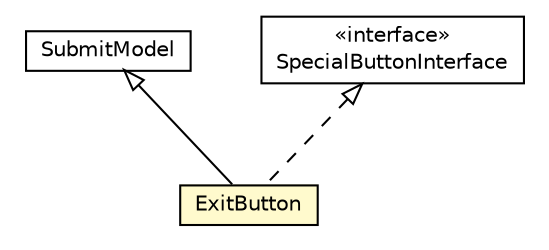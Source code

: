 #!/usr/local/bin/dot
#
# Class diagram 
# Generated by UMLGraph version R5_6-24-gf6e263 (http://www.umlgraph.org/)
#

digraph G {
	edge [fontname="Helvetica",fontsize=10,labelfontname="Helvetica",labelfontsize=10];
	node [fontname="Helvetica",fontsize=10,shape=plaintext];
	nodesep=0.25;
	ranksep=0.5;
	// org.universAAL.ui.handler.gui.swing.model.FormControl.SubmitModel
	c3950524 [label=<<table title="org.universAAL.ui.handler.gui.swing.model.FormControl.SubmitModel" border="0" cellborder="1" cellspacing="0" cellpadding="2" port="p" href="../FormControl/SubmitModel.html">
		<tr><td><table border="0" cellspacing="0" cellpadding="1">
<tr><td align="center" balign="center"> SubmitModel </td></tr>
		</table></td></tr>
		</table>>, URL="../FormControl/SubmitModel.html", fontname="Helvetica", fontcolor="black", fontsize=10.0];
	// org.universAAL.ui.handler.gui.swing.model.special.SpecialButtonInterface
	c3950544 [label=<<table title="org.universAAL.ui.handler.gui.swing.model.special.SpecialButtonInterface" border="0" cellborder="1" cellspacing="0" cellpadding="2" port="p" href="./SpecialButtonInterface.html">
		<tr><td><table border="0" cellspacing="0" cellpadding="1">
<tr><td align="center" balign="center"> &#171;interface&#187; </td></tr>
<tr><td align="center" balign="center"> SpecialButtonInterface </td></tr>
		</table></td></tr>
		</table>>, URL="./SpecialButtonInterface.html", fontname="Helvetica", fontcolor="black", fontsize=10.0];
	// org.universAAL.ui.handler.gui.swing.model.special.ExitButton
	c3950545 [label=<<table title="org.universAAL.ui.handler.gui.swing.model.special.ExitButton" border="0" cellborder="1" cellspacing="0" cellpadding="2" port="p" bgcolor="lemonChiffon" href="./ExitButton.html">
		<tr><td><table border="0" cellspacing="0" cellpadding="1">
<tr><td align="center" balign="center"> ExitButton </td></tr>
		</table></td></tr>
		</table>>, URL="./ExitButton.html", fontname="Helvetica", fontcolor="black", fontsize=10.0];
	//org.universAAL.ui.handler.gui.swing.model.special.ExitButton extends org.universAAL.ui.handler.gui.swing.model.FormControl.SubmitModel
	c3950524:p -> c3950545:p [dir=back,arrowtail=empty];
	//org.universAAL.ui.handler.gui.swing.model.special.ExitButton implements org.universAAL.ui.handler.gui.swing.model.special.SpecialButtonInterface
	c3950544:p -> c3950545:p [dir=back,arrowtail=empty,style=dashed];
}

